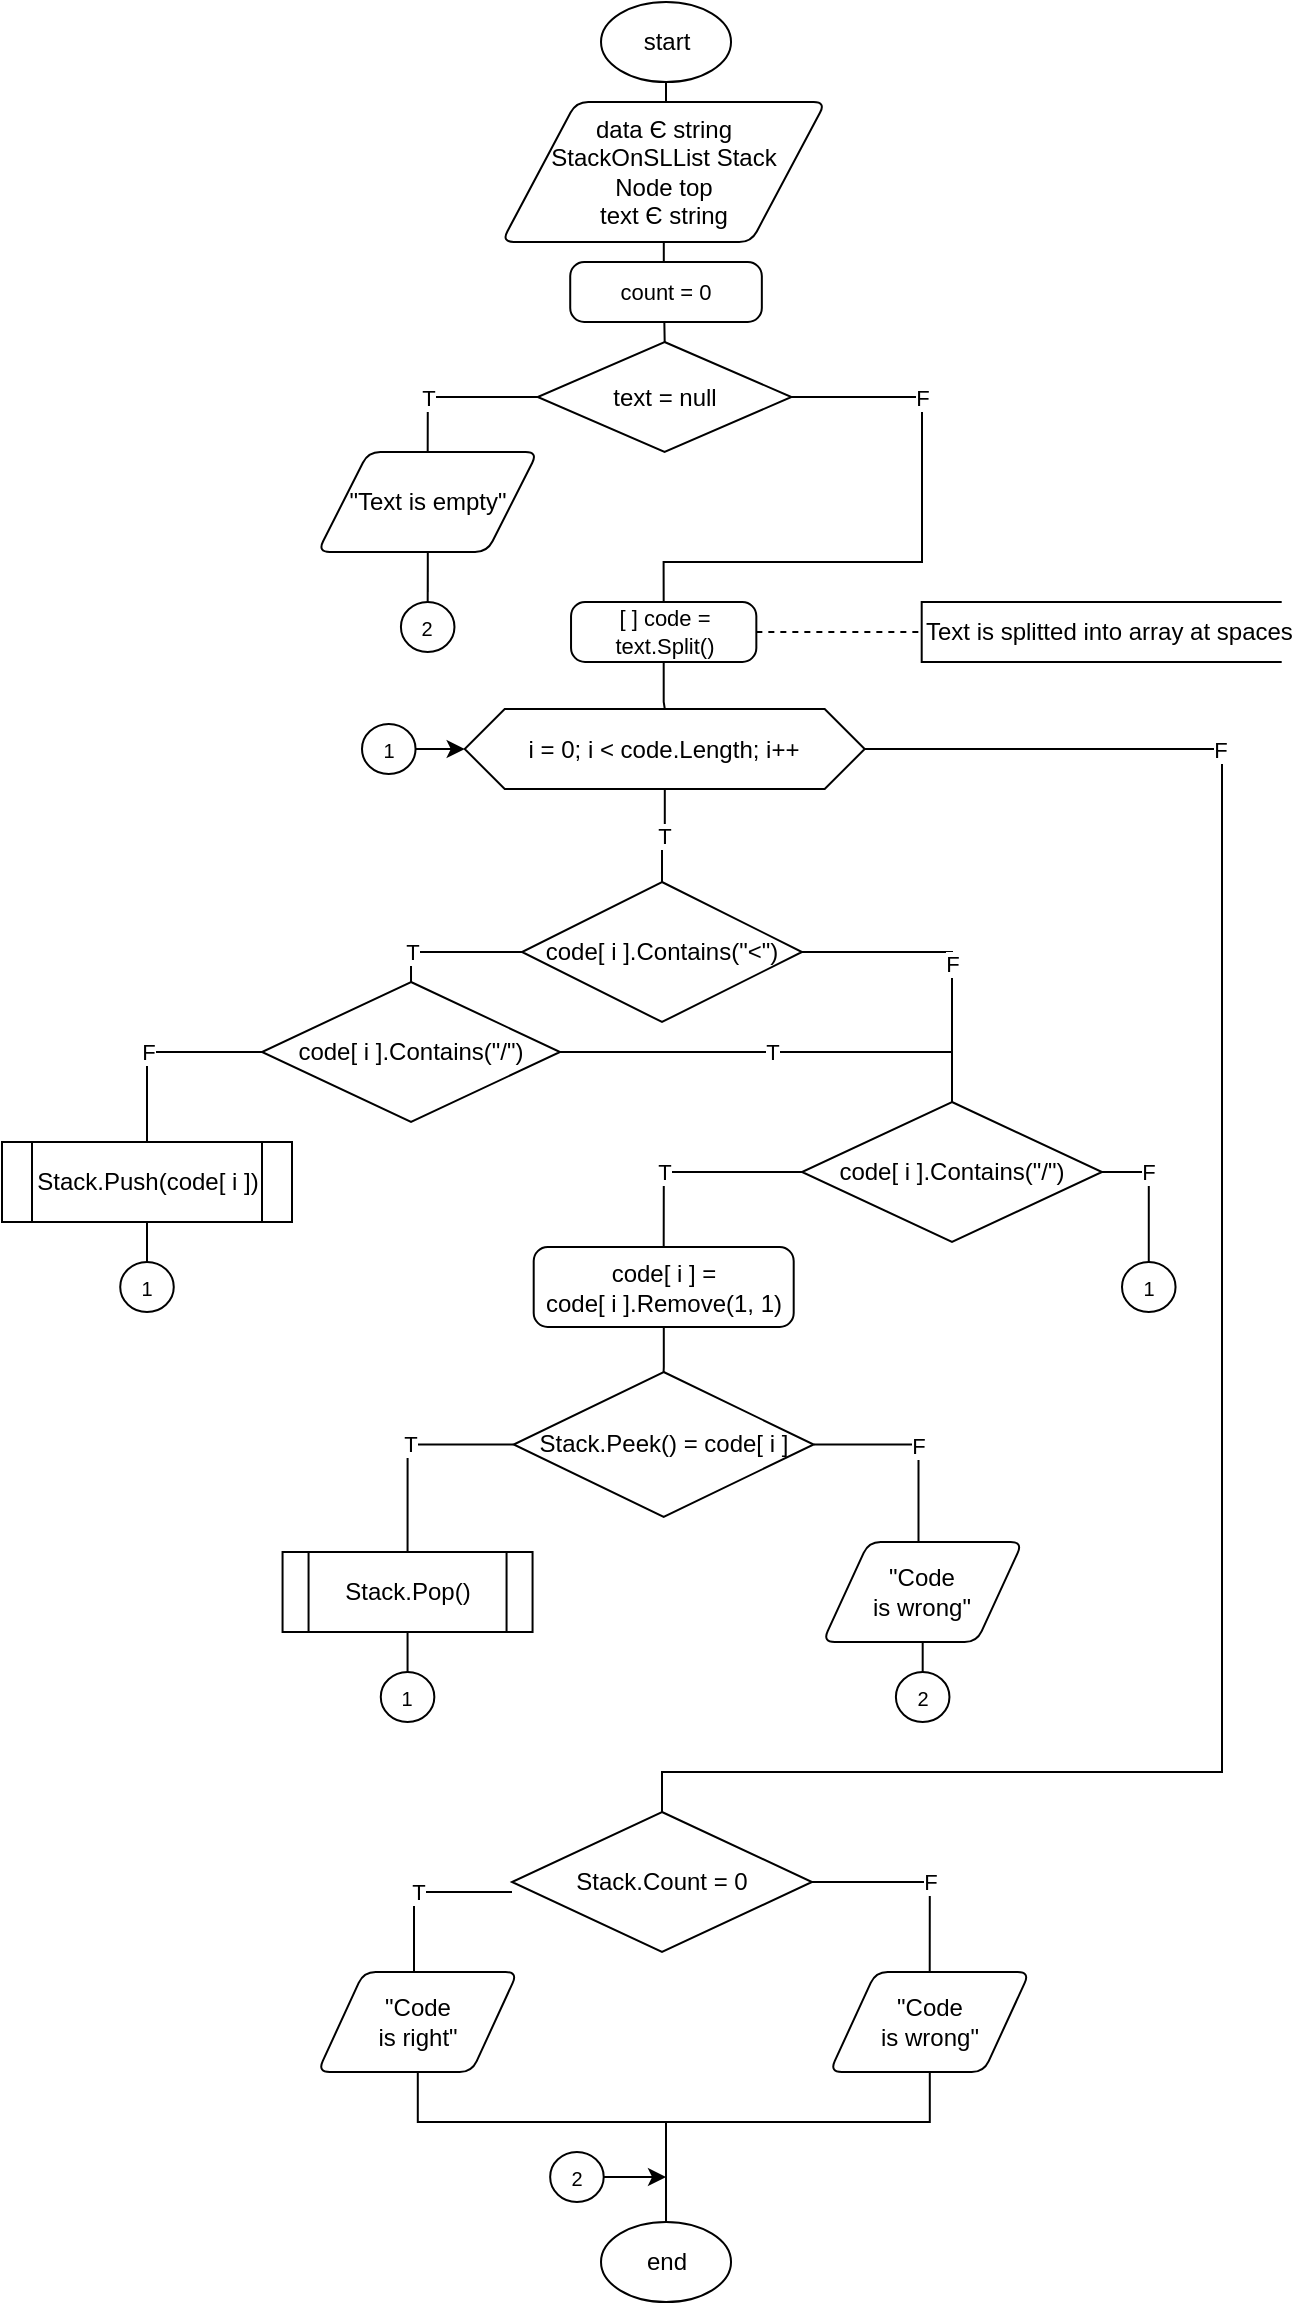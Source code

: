 <mxfile version="16.5.1" type="device" pages="3"><diagram id="N51RXpXxF0BxJJWaQTsv" name="CheckingCode"><mxGraphModel dx="1887" dy="1180" grid="1" gridSize="10" guides="1" tooltips="1" connect="1" arrows="1" fold="1" page="1" pageScale="1" pageWidth="827" pageHeight="1169" math="0" shadow="0"><root><mxCell id="0"/><mxCell id="1" parent="0"/><mxCell id="rFn-fO15wdWKji2XHmuO-3" value="" style="edgeStyle=orthogonalEdgeStyle;rounded=0;orthogonalLoop=1;jettySize=auto;html=1;endArrow=none;endFill=0;" edge="1" parent="1" source="rFn-fO15wdWKji2XHmuO-1"><mxGeometry relative="1" as="geometry"><mxPoint x="401.555" y="60.0" as="targetPoint"/></mxGeometry></mxCell><mxCell id="rFn-fO15wdWKji2XHmuO-1" value="start" style="strokeWidth=1;html=1;shape=mxgraph.flowchart.start_1;whiteSpace=wrap;" vertex="1" parent="1"><mxGeometry x="369.51" y="10" width="65" height="40" as="geometry"/></mxCell><mxCell id="rFn-fO15wdWKji2XHmuO-6" value="" style="edgeStyle=orthogonalEdgeStyle;rounded=0;orthogonalLoop=1;jettySize=auto;html=1;endArrow=none;endFill=0;" edge="1" parent="1" source="rFn-fO15wdWKji2XHmuO-2" target="rFn-fO15wdWKji2XHmuO-5"><mxGeometry relative="1" as="geometry"/></mxCell><mxCell id="rFn-fO15wdWKji2XHmuO-2" value="data Є string&lt;br&gt;StackOnSLList Stack&lt;br&gt;Node top&lt;br&gt;text Є string" style="shape=parallelogram;html=1;strokeWidth=1;perimeter=parallelogramPerimeter;whiteSpace=wrap;rounded=1;arcSize=12;size=0.23;" vertex="1" parent="1"><mxGeometry x="319.85" y="60" width="162" height="70" as="geometry"/></mxCell><mxCell id="rFn-fO15wdWKji2XHmuO-8" value="T" style="edgeStyle=orthogonalEdgeStyle;rounded=0;orthogonalLoop=1;jettySize=auto;html=1;entryX=0.5;entryY=0;entryDx=0;entryDy=0;endArrow=none;endFill=0;" edge="1" parent="1" source="rFn-fO15wdWKji2XHmuO-5" target="rFn-fO15wdWKji2XHmuO-7"><mxGeometry x="0.333" relative="1" as="geometry"><Array as="points"><mxPoint x="282.85" y="208"/></Array><mxPoint as="offset"/></mxGeometry></mxCell><mxCell id="rFn-fO15wdWKji2XHmuO-10" value="F" style="edgeStyle=orthogonalEdgeStyle;rounded=0;orthogonalLoop=1;jettySize=auto;html=1;entryX=0.5;entryY=0;entryDx=0;entryDy=0;endArrow=none;endFill=0;" edge="1" parent="1" source="rFn-fO15wdWKji2XHmuO-5" target="rFn-fO15wdWKji2XHmuO-9"><mxGeometry x="-0.561" relative="1" as="geometry"><Array as="points"><mxPoint x="530" y="207"/><mxPoint x="530" y="290"/><mxPoint x="401" y="290"/></Array><mxPoint as="offset"/></mxGeometry></mxCell><mxCell id="rFn-fO15wdWKji2XHmuO-5" value="text = null" style="strokeWidth=1;html=1;shape=mxgraph.flowchart.decision;whiteSpace=wrap;" vertex="1" parent="1"><mxGeometry x="337.85" y="180" width="126.88" height="55" as="geometry"/></mxCell><mxCell id="rFn-fO15wdWKji2XHmuO-61" value="" style="edgeStyle=orthogonalEdgeStyle;rounded=0;orthogonalLoop=1;jettySize=auto;html=1;endArrow=none;endFill=0;" edge="1" parent="1" source="rFn-fO15wdWKji2XHmuO-7" target="rFn-fO15wdWKji2XHmuO-60"><mxGeometry relative="1" as="geometry"/></mxCell><mxCell id="rFn-fO15wdWKji2XHmuO-7" value="&quot;Text is empty&quot;" style="shape=parallelogram;html=1;strokeWidth=1;perimeter=parallelogramPerimeter;whiteSpace=wrap;rounded=1;arcSize=12;size=0.23;" vertex="1" parent="1"><mxGeometry x="227.85" y="235" width="110" height="50" as="geometry"/></mxCell><mxCell id="rFn-fO15wdWKji2XHmuO-12" style="edgeStyle=orthogonalEdgeStyle;rounded=0;orthogonalLoop=1;jettySize=auto;html=1;entryX=0;entryY=0.5;entryDx=0;entryDy=0;entryPerimeter=0;endArrow=none;endFill=0;dashed=1;" edge="1" parent="1" source="rFn-fO15wdWKji2XHmuO-9" target="rFn-fO15wdWKji2XHmuO-11"><mxGeometry relative="1" as="geometry"/></mxCell><mxCell id="rFn-fO15wdWKji2XHmuO-14" value="" style="edgeStyle=orthogonalEdgeStyle;rounded=0;orthogonalLoop=1;jettySize=auto;html=1;endArrow=none;endFill=0;" edge="1" parent="1" source="rFn-fO15wdWKji2XHmuO-9" target="rFn-fO15wdWKji2XHmuO-13"><mxGeometry relative="1" as="geometry"/></mxCell><mxCell id="rFn-fO15wdWKji2XHmuO-9" value="[ ] code = text.Split()" style="rounded=1;whiteSpace=wrap;html=1;absoluteArcSize=1;arcSize=14;strokeWidth=1;fontSize=11;" vertex="1" parent="1"><mxGeometry x="354.52" y="310" width="92.65" height="30" as="geometry"/></mxCell><mxCell id="rFn-fO15wdWKji2XHmuO-11" value="Text is splitted into array at spaces" style="strokeWidth=1;html=1;shape=mxgraph.flowchart.annotation_1;align=left;pointerEvents=1;" vertex="1" parent="1"><mxGeometry x="529.85" y="310" width="180" height="30" as="geometry"/></mxCell><mxCell id="rFn-fO15wdWKji2XHmuO-20" value="T" style="edgeStyle=orthogonalEdgeStyle;rounded=0;orthogonalLoop=1;jettySize=auto;html=1;endArrow=none;endFill=0;" edge="1" parent="1" source="rFn-fO15wdWKji2XHmuO-13" target="rFn-fO15wdWKji2XHmuO-19"><mxGeometry relative="1" as="geometry"/></mxCell><mxCell id="rFn-fO15wdWKji2XHmuO-63" value="F" style="edgeStyle=orthogonalEdgeStyle;rounded=0;orthogonalLoop=1;jettySize=auto;html=1;entryX=0.5;entryY=0;entryDx=0;entryDy=0;entryPerimeter=0;endArrow=none;endFill=0;" edge="1" parent="1" source="rFn-fO15wdWKji2XHmuO-13" target="rFn-fO15wdWKji2XHmuO-62"><mxGeometry x="-0.641" relative="1" as="geometry"><Array as="points"><mxPoint x="680" y="384"/><mxPoint x="680" y="895"/><mxPoint x="400" y="895"/></Array><mxPoint as="offset"/></mxGeometry></mxCell><mxCell id="rFn-fO15wdWKji2XHmuO-13" value="i = 0; i &amp;lt; code.Length; i++" style="shape=hexagon;perimeter=hexagonPerimeter2;whiteSpace=wrap;html=1;fixedSize=1;strokeWidth=1;" vertex="1" parent="1"><mxGeometry x="301.35" y="363.5" width="200" height="40" as="geometry"/></mxCell><mxCell id="rFn-fO15wdWKji2XHmuO-22" value="T" style="edgeStyle=orthogonalEdgeStyle;rounded=0;orthogonalLoop=1;jettySize=auto;html=1;entryX=0.5;entryY=0;entryDx=0;entryDy=0;entryPerimeter=0;endArrow=none;endFill=0;" edge="1" parent="1" source="rFn-fO15wdWKji2XHmuO-19" target="rFn-fO15wdWKji2XHmuO-21"><mxGeometry x="0.574" relative="1" as="geometry"><Array as="points"><mxPoint x="273.85" y="485"/></Array><mxPoint as="offset"/></mxGeometry></mxCell><mxCell id="rFn-fO15wdWKji2XHmuO-29" value="F" style="edgeStyle=orthogonalEdgeStyle;rounded=0;orthogonalLoop=1;jettySize=auto;html=1;entryX=0.5;entryY=0;entryDx=0;entryDy=0;entryPerimeter=0;endArrow=none;endFill=0;" edge="1" parent="1" source="rFn-fO15wdWKji2XHmuO-19" target="rFn-fO15wdWKji2XHmuO-28"><mxGeometry x="0.071" relative="1" as="geometry"><Array as="points"><mxPoint x="545" y="485"/></Array><mxPoint as="offset"/></mxGeometry></mxCell><mxCell id="rFn-fO15wdWKji2XHmuO-19" value="code[ i ].Contains(&quot;&amp;lt;&quot;)" style="strokeWidth=1;html=1;shape=mxgraph.flowchart.decision;whiteSpace=wrap;" vertex="1" parent="1"><mxGeometry x="330" y="450" width="140" height="70" as="geometry"/></mxCell><mxCell id="rFn-fO15wdWKji2XHmuO-26" value="F" style="edgeStyle=orthogonalEdgeStyle;rounded=0;orthogonalLoop=1;jettySize=auto;html=1;entryX=0.5;entryY=0;entryDx=0;entryDy=0;endArrow=none;endFill=0;" edge="1" parent="1" source="rFn-fO15wdWKji2XHmuO-21" target="rFn-fO15wdWKji2XHmuO-24"><mxGeometry x="0.122" relative="1" as="geometry"><Array as="points"><mxPoint x="142" y="535"/></Array><mxPoint as="offset"/></mxGeometry></mxCell><mxCell id="rFn-fO15wdWKji2XHmuO-30" value="T" style="edgeStyle=orthogonalEdgeStyle;rounded=0;orthogonalLoop=1;jettySize=auto;html=1;entryX=0.5;entryY=0;entryDx=0;entryDy=0;entryPerimeter=0;endArrow=none;endFill=0;" edge="1" parent="1" source="rFn-fO15wdWKji2XHmuO-21" target="rFn-fO15wdWKji2XHmuO-28"><mxGeometry x="-0.043" relative="1" as="geometry"><Array as="points"><mxPoint x="545" y="535"/></Array><mxPoint as="offset"/></mxGeometry></mxCell><mxCell id="rFn-fO15wdWKji2XHmuO-21" value="code[ i ].Contains(&quot;/&quot;)" style="strokeWidth=1;html=1;shape=mxgraph.flowchart.decision;whiteSpace=wrap;" vertex="1" parent="1"><mxGeometry x="200" y="500" width="149.03" height="70" as="geometry"/></mxCell><mxCell id="rFn-fO15wdWKji2XHmuO-34" value="" style="edgeStyle=orthogonalEdgeStyle;rounded=0;orthogonalLoop=1;jettySize=auto;html=1;endArrow=none;endFill=0;" edge="1" parent="1" source="rFn-fO15wdWKji2XHmuO-24" target="rFn-fO15wdWKji2XHmuO-33"><mxGeometry relative="1" as="geometry"/></mxCell><mxCell id="rFn-fO15wdWKji2XHmuO-24" value="Stack.Push(code[ i ])" style="shape=process;whiteSpace=wrap;html=1;backgroundOutline=1;strokeWidth=1;" vertex="1" parent="1"><mxGeometry x="70" y="580" width="145" height="40" as="geometry"/></mxCell><mxCell id="rFn-fO15wdWKji2XHmuO-32" value="T" style="edgeStyle=orthogonalEdgeStyle;rounded=0;orthogonalLoop=1;jettySize=auto;html=1;entryX=0.5;entryY=0;entryDx=0;entryDy=0;endArrow=none;endFill=0;" edge="1" parent="1" source="rFn-fO15wdWKji2XHmuO-28" target="rFn-fO15wdWKji2XHmuO-31"><mxGeometry x="0.297" relative="1" as="geometry"><mxPoint as="offset"/></mxGeometry></mxCell><mxCell id="rFn-fO15wdWKji2XHmuO-45" value="F" style="edgeStyle=orthogonalEdgeStyle;rounded=0;orthogonalLoop=1;jettySize=auto;html=1;entryX=0.5;entryY=0;entryDx=0;entryDy=0;endArrow=none;endFill=0;" edge="1" parent="1" source="rFn-fO15wdWKji2XHmuO-28" target="rFn-fO15wdWKji2XHmuO-44"><mxGeometry x="-0.317" relative="1" as="geometry"><Array as="points"><mxPoint x="643" y="595"/></Array><mxPoint as="offset"/></mxGeometry></mxCell><mxCell id="rFn-fO15wdWKji2XHmuO-28" value="code[ i ].Contains(&quot;/&quot;)" style="strokeWidth=1;html=1;shape=mxgraph.flowchart.decision;whiteSpace=wrap;" vertex="1" parent="1"><mxGeometry x="470" y="560" width="150" height="70" as="geometry"/></mxCell><mxCell id="FHD4E-igPQViKFIWn3vI-1" value="" style="edgeStyle=orthogonalEdgeStyle;rounded=0;orthogonalLoop=1;jettySize=auto;html=1;endArrow=none;endFill=0;strokeWidth=1;" edge="1" parent="1" source="rFn-fO15wdWKji2XHmuO-31" target="rFn-fO15wdWKji2XHmuO-47"><mxGeometry relative="1" as="geometry"/></mxCell><mxCell id="rFn-fO15wdWKji2XHmuO-31" value="code[ i ] = &lt;br&gt;code[ i ].Remove(1, 1)" style="rounded=1;whiteSpace=wrap;html=1;absoluteArcSize=1;arcSize=14;strokeWidth=1;" vertex="1" parent="1"><mxGeometry x="335.85" y="632.5" width="130" height="40" as="geometry"/></mxCell><mxCell id="rFn-fO15wdWKji2XHmuO-33" value="1" style="ellipse;whiteSpace=wrap;html=1;strokeWidth=1;fontSize=10;" vertex="1" parent="1"><mxGeometry x="129.11" y="640" width="26.78" height="25" as="geometry"/></mxCell><mxCell id="rFn-fO15wdWKji2XHmuO-36" style="edgeStyle=orthogonalEdgeStyle;rounded=0;orthogonalLoop=1;jettySize=auto;html=1;entryX=0;entryY=0.5;entryDx=0;entryDy=0;endArrow=classic;endFill=1;" edge="1" parent="1" source="rFn-fO15wdWKji2XHmuO-35" target="rFn-fO15wdWKji2XHmuO-13"><mxGeometry relative="1" as="geometry"/></mxCell><mxCell id="rFn-fO15wdWKji2XHmuO-35" value="1" style="ellipse;whiteSpace=wrap;html=1;strokeWidth=1;fontSize=10;" vertex="1" parent="1"><mxGeometry x="250.0" y="371" width="26.78" height="25" as="geometry"/></mxCell><mxCell id="rFn-fO15wdWKji2XHmuO-44" value="1" style="ellipse;whiteSpace=wrap;html=1;strokeWidth=1;fontSize=10;" vertex="1" parent="1"><mxGeometry x="630.0" y="640" width="26.78" height="25" as="geometry"/></mxCell><mxCell id="rFn-fO15wdWKji2XHmuO-50" value="T" style="edgeStyle=orthogonalEdgeStyle;rounded=0;orthogonalLoop=1;jettySize=auto;html=1;entryX=0.5;entryY=0;entryDx=0;entryDy=0;endArrow=none;endFill=0;" edge="1" parent="1" source="rFn-fO15wdWKji2XHmuO-47" target="rFn-fO15wdWKji2XHmuO-49"><mxGeometry x="-0.023" relative="1" as="geometry"><Array as="points"><mxPoint x="272.27" y="731"/></Array><mxPoint as="offset"/></mxGeometry></mxCell><mxCell id="rFn-fO15wdWKji2XHmuO-53" value="F" style="edgeStyle=orthogonalEdgeStyle;rounded=0;orthogonalLoop=1;jettySize=auto;html=1;entryX=0.598;entryY=0.018;entryDx=0;entryDy=0;entryPerimeter=0;endArrow=none;endFill=0;" edge="1" parent="1" source="rFn-fO15wdWKji2XHmuO-47"><mxGeometry x="-0.082" relative="1" as="geometry"><mxPoint x="542.512" y="780.9" as="targetPoint"/><Array as="points"><mxPoint x="528.27" y="731"/></Array><mxPoint as="offset"/></mxGeometry></mxCell><mxCell id="rFn-fO15wdWKji2XHmuO-47" value="Stack.Peek() = code[ i ]" style="strokeWidth=1;html=1;shape=mxgraph.flowchart.decision;whiteSpace=wrap;" vertex="1" parent="1"><mxGeometry x="325.84" y="695" width="150" height="72.5" as="geometry"/></mxCell><mxCell id="rFn-fO15wdWKji2XHmuO-55" style="edgeStyle=orthogonalEdgeStyle;rounded=0;orthogonalLoop=1;jettySize=auto;html=1;exitX=0.5;exitY=1;exitDx=0;exitDy=0;entryX=0.5;entryY=0;entryDx=0;entryDy=0;endArrow=none;endFill=0;" edge="1" parent="1" source="rFn-fO15wdWKji2XHmuO-49" target="rFn-fO15wdWKji2XHmuO-54"><mxGeometry relative="1" as="geometry"/></mxCell><mxCell id="rFn-fO15wdWKji2XHmuO-49" value="Stack.Pop()" style="shape=process;whiteSpace=wrap;html=1;backgroundOutline=1;strokeWidth=1;" vertex="1" parent="1"><mxGeometry x="210.28" y="785" width="125" height="40" as="geometry"/></mxCell><mxCell id="rFn-fO15wdWKji2XHmuO-59" style="edgeStyle=orthogonalEdgeStyle;rounded=0;orthogonalLoop=1;jettySize=auto;html=1;exitX=0.5;exitY=1;exitDx=0;exitDy=0;entryX=0.5;entryY=0;entryDx=0;entryDy=0;endArrow=none;endFill=0;" edge="1" parent="1" target="rFn-fO15wdWKji2XHmuO-56"><mxGeometry relative="1" as="geometry"><mxPoint x="530.345" y="830" as="sourcePoint"/></mxGeometry></mxCell><mxCell id="rFn-fO15wdWKji2XHmuO-54" value="1" style="ellipse;whiteSpace=wrap;html=1;strokeWidth=1;fontSize=10;" vertex="1" parent="1"><mxGeometry x="259.39" y="845" width="26.78" height="25" as="geometry"/></mxCell><mxCell id="rFn-fO15wdWKji2XHmuO-56" value="2" style="ellipse;whiteSpace=wrap;html=1;strokeWidth=1;fontSize=10;" vertex="1" parent="1"><mxGeometry x="516.95" y="845" width="26.78" height="25" as="geometry"/></mxCell><mxCell id="rFn-fO15wdWKji2XHmuO-60" value="2" style="ellipse;whiteSpace=wrap;html=1;strokeWidth=1;fontSize=10;" vertex="1" parent="1"><mxGeometry x="269.46" y="310" width="26.78" height="25" as="geometry"/></mxCell><mxCell id="rFn-fO15wdWKji2XHmuO-65" value="T" style="edgeStyle=orthogonalEdgeStyle;rounded=0;orthogonalLoop=1;jettySize=auto;html=1;entryX=0.5;entryY=0;entryDx=0;entryDy=0;endArrow=none;endFill=0;" edge="1" parent="1" source="rFn-fO15wdWKji2XHmuO-62" target="rFn-fO15wdWKji2XHmuO-64"><mxGeometry x="0.038" relative="1" as="geometry"><Array as="points"><mxPoint x="276" y="955"/></Array><mxPoint as="offset"/></mxGeometry></mxCell><mxCell id="rFn-fO15wdWKji2XHmuO-67" value="F" style="edgeStyle=orthogonalEdgeStyle;rounded=0;orthogonalLoop=1;jettySize=auto;html=1;entryX=0.5;entryY=0;entryDx=0;entryDy=0;endArrow=none;endFill=0;" edge="1" parent="1" source="rFn-fO15wdWKji2XHmuO-62" target="rFn-fO15wdWKji2XHmuO-66"><mxGeometry x="0.133" relative="1" as="geometry"><mxPoint as="offset"/></mxGeometry></mxCell><mxCell id="rFn-fO15wdWKji2XHmuO-62" value="Stack.Count = 0" style="strokeWidth=1;html=1;shape=mxgraph.flowchart.decision;whiteSpace=wrap;" vertex="1" parent="1"><mxGeometry x="325" y="915" width="150" height="70" as="geometry"/></mxCell><mxCell id="rFn-fO15wdWKji2XHmuO-69" style="edgeStyle=orthogonalEdgeStyle;rounded=0;orthogonalLoop=1;jettySize=auto;html=1;entryX=0.5;entryY=0;entryDx=0;entryDy=0;entryPerimeter=0;endArrow=none;endFill=0;" edge="1" parent="1" source="rFn-fO15wdWKji2XHmuO-64" target="rFn-fO15wdWKji2XHmuO-68"><mxGeometry relative="1" as="geometry"><Array as="points"><mxPoint x="278.01" y="1070"/><mxPoint x="402.01" y="1070"/></Array></mxGeometry></mxCell><mxCell id="rFn-fO15wdWKji2XHmuO-64" value="&quot;Code &lt;br&gt;is right&quot;" style="shape=parallelogram;html=1;strokeWidth=1;perimeter=parallelogramPerimeter;whiteSpace=wrap;rounded=1;arcSize=12;size=0.23;" vertex="1" parent="1"><mxGeometry x="227.85" y="995" width="100" height="50" as="geometry"/></mxCell><mxCell id="rFn-fO15wdWKji2XHmuO-70" style="edgeStyle=orthogonalEdgeStyle;rounded=0;orthogonalLoop=1;jettySize=auto;html=1;entryX=0.5;entryY=0;entryDx=0;entryDy=0;entryPerimeter=0;endArrow=none;endFill=0;" edge="1" parent="1" source="rFn-fO15wdWKji2XHmuO-66" target="rFn-fO15wdWKji2XHmuO-68"><mxGeometry relative="1" as="geometry"><Array as="points"><mxPoint x="534.01" y="1070"/><mxPoint x="402.01" y="1070"/></Array></mxGeometry></mxCell><mxCell id="rFn-fO15wdWKji2XHmuO-66" value="&quot;Code &lt;br&gt;is wrong&quot;" style="shape=parallelogram;html=1;strokeWidth=1;perimeter=parallelogramPerimeter;whiteSpace=wrap;rounded=1;arcSize=12;size=0.23;" vertex="1" parent="1"><mxGeometry x="483.86" y="995" width="100" height="50" as="geometry"/></mxCell><mxCell id="rFn-fO15wdWKji2XHmuO-68" value="end" style="strokeWidth=1;html=1;shape=mxgraph.flowchart.start_1;whiteSpace=wrap;" vertex="1" parent="1"><mxGeometry x="369.51" y="1120" width="65" height="40" as="geometry"/></mxCell><mxCell id="rFn-fO15wdWKji2XHmuO-72" style="edgeStyle=orthogonalEdgeStyle;rounded=0;orthogonalLoop=1;jettySize=auto;html=1;endArrow=classic;endFill=1;" edge="1" parent="1" source="rFn-fO15wdWKji2XHmuO-71"><mxGeometry relative="1" as="geometry"><mxPoint x="402.01" y="1097.5" as="targetPoint"/></mxGeometry></mxCell><mxCell id="rFn-fO15wdWKji2XHmuO-71" value="2" style="ellipse;whiteSpace=wrap;html=1;strokeWidth=1;fontSize=10;" vertex="1" parent="1"><mxGeometry x="344.08" y="1085" width="26.78" height="25" as="geometry"/></mxCell><mxCell id="FHD4E-igPQViKFIWn3vI-2" value="count = 0" style="rounded=1;whiteSpace=wrap;html=1;absoluteArcSize=1;arcSize=14;strokeWidth=1;fontSize=11;" vertex="1" parent="1"><mxGeometry x="354.11" y="140" width="95.81" height="30" as="geometry"/></mxCell><mxCell id="FHD4E-igPQViKFIWn3vI-5" value="&quot;Code &lt;br&gt;is wrong&quot;" style="shape=parallelogram;html=1;strokeWidth=1;perimeter=parallelogramPerimeter;whiteSpace=wrap;rounded=1;arcSize=12;size=0.23;" vertex="1" parent="1"><mxGeometry x="480.34" y="780" width="100" height="50" as="geometry"/></mxCell></root></mxGraphModel></diagram><diagram id="ez2q6dI_saqDbBUZGmvZ" name="StackFunctions"><mxGraphModel dx="1597" dy="998" grid="1" gridSize="10" guides="1" tooltips="1" connect="1" arrows="1" fold="1" page="1" pageScale="1" pageWidth="1169" pageHeight="827" math="0" shadow="0"><root><mxCell id="knNfV6mr6xvIn2Fl5RoJ-0"/><mxCell id="knNfV6mr6xvIn2Fl5RoJ-1" parent="knNfV6mr6xvIn2Fl5RoJ-0"/><mxCell id="knNfV6mr6xvIn2Fl5RoJ-6" value="" style="edgeStyle=orthogonalEdgeStyle;rounded=0;orthogonalLoop=1;jettySize=auto;html=1;endArrow=none;endFill=0;strokeWidth=1;" edge="1" parent="knNfV6mr6xvIn2Fl5RoJ-1" source="knNfV6mr6xvIn2Fl5RoJ-2" target="knNfV6mr6xvIn2Fl5RoJ-5"><mxGeometry relative="1" as="geometry"/></mxCell><mxCell id="knNfV6mr6xvIn2Fl5RoJ-2" value="start" style="strokeWidth=1;html=1;shape=mxgraph.flowchart.start_1;whiteSpace=wrap;" vertex="1" parent="knNfV6mr6xvIn2Fl5RoJ-1"><mxGeometry x="107.42" y="214" width="65" height="40" as="geometry"/></mxCell><mxCell id="knNfV6mr6xvIn2Fl5RoJ-4" value="" style="edgeStyle=orthogonalEdgeStyle;rounded=0;orthogonalLoop=1;jettySize=auto;html=1;endArrow=none;endFill=0;dashed=1;strokeWidth=2;" edge="1" parent="knNfV6mr6xvIn2Fl5RoJ-1" source="knNfV6mr6xvIn2Fl5RoJ-3" target="knNfV6mr6xvIn2Fl5RoJ-2"><mxGeometry relative="1" as="geometry"/></mxCell><mxCell id="knNfV6mr6xvIn2Fl5RoJ-3" value="Push( data )" style="strokeWidth=1;html=1;shape=mxgraph.flowchart.annotation_1;align=left;pointerEvents=1;" vertex="1" parent="knNfV6mr6xvIn2Fl5RoJ-1"><mxGeometry x="207.42" y="214" width="70.58" height="40" as="geometry"/></mxCell><mxCell id="knNfV6mr6xvIn2Fl5RoJ-8" value="" style="edgeStyle=orthogonalEdgeStyle;rounded=0;orthogonalLoop=1;jettySize=auto;html=1;endArrow=none;endFill=0;strokeWidth=1;" edge="1" parent="knNfV6mr6xvIn2Fl5RoJ-1" source="knNfV6mr6xvIn2Fl5RoJ-5" target="knNfV6mr6xvIn2Fl5RoJ-7"><mxGeometry relative="1" as="geometry"/></mxCell><mxCell id="knNfV6mr6xvIn2Fl5RoJ-5" value="Node current = new Node(data)" style="rounded=1;whiteSpace=wrap;html=1;absoluteArcSize=1;arcSize=14;strokeWidth=1;fontSize=11;" vertex="1" parent="knNfV6mr6xvIn2Fl5RoJ-1"><mxGeometry x="58.0" y="274" width="163.83" height="30" as="geometry"/></mxCell><mxCell id="knNfV6mr6xvIn2Fl5RoJ-10" value="" style="edgeStyle=orthogonalEdgeStyle;rounded=0;orthogonalLoop=1;jettySize=auto;html=1;endArrow=none;endFill=0;strokeWidth=1;" edge="1" parent="knNfV6mr6xvIn2Fl5RoJ-1" source="knNfV6mr6xvIn2Fl5RoJ-7" target="knNfV6mr6xvIn2Fl5RoJ-9"><mxGeometry relative="1" as="geometry"/></mxCell><mxCell id="knNfV6mr6xvIn2Fl5RoJ-7" value="count = count + 1" style="rounded=1;whiteSpace=wrap;html=1;absoluteArcSize=1;arcSize=14;strokeWidth=1;fontSize=11;" vertex="1" parent="knNfV6mr6xvIn2Fl5RoJ-1"><mxGeometry x="93.59" y="324" width="92.65" height="30" as="geometry"/></mxCell><mxCell id="knNfV6mr6xvIn2Fl5RoJ-12" value="" style="edgeStyle=orthogonalEdgeStyle;rounded=0;orthogonalLoop=1;jettySize=auto;html=1;endArrow=none;endFill=0;strokeWidth=1;" edge="1" parent="knNfV6mr6xvIn2Fl5RoJ-1" source="knNfV6mr6xvIn2Fl5RoJ-9" target="knNfV6mr6xvIn2Fl5RoJ-11"><mxGeometry relative="1" as="geometry"/></mxCell><mxCell id="knNfV6mr6xvIn2Fl5RoJ-9" value="current.link = top" style="rounded=1;whiteSpace=wrap;html=1;absoluteArcSize=1;arcSize=14;strokeWidth=1;fontSize=11;" vertex="1" parent="knNfV6mr6xvIn2Fl5RoJ-1"><mxGeometry x="93.59" y="374" width="92.65" height="30" as="geometry"/></mxCell><mxCell id="knNfV6mr6xvIn2Fl5RoJ-14" value="" style="edgeStyle=orthogonalEdgeStyle;rounded=0;orthogonalLoop=1;jettySize=auto;html=1;endArrow=none;endFill=0;strokeWidth=1;" edge="1" parent="knNfV6mr6xvIn2Fl5RoJ-1" source="knNfV6mr6xvIn2Fl5RoJ-11" target="knNfV6mr6xvIn2Fl5RoJ-13"><mxGeometry relative="1" as="geometry"/></mxCell><mxCell id="knNfV6mr6xvIn2Fl5RoJ-11" value="top = current" style="rounded=1;whiteSpace=wrap;html=1;absoluteArcSize=1;arcSize=14;strokeWidth=1;fontSize=11;" vertex="1" parent="knNfV6mr6xvIn2Fl5RoJ-1"><mxGeometry x="93.59" y="424" width="92.65" height="30" as="geometry"/></mxCell><mxCell id="knNfV6mr6xvIn2Fl5RoJ-13" value="end" style="strokeWidth=1;html=1;shape=mxgraph.flowchart.start_1;whiteSpace=wrap;" vertex="1" parent="knNfV6mr6xvIn2Fl5RoJ-1"><mxGeometry x="107.41" y="474" width="65" height="40" as="geometry"/></mxCell><mxCell id="knNfV6mr6xvIn2Fl5RoJ-19" value="" style="edgeStyle=orthogonalEdgeStyle;rounded=0;orthogonalLoop=1;jettySize=auto;html=1;endArrow=none;endFill=0;strokeWidth=1;" edge="1" parent="knNfV6mr6xvIn2Fl5RoJ-1" source="knNfV6mr6xvIn2Fl5RoJ-15" target="knNfV6mr6xvIn2Fl5RoJ-18"><mxGeometry relative="1" as="geometry"/></mxCell><mxCell id="knNfV6mr6xvIn2Fl5RoJ-15" value="start" style="strokeWidth=1;html=1;shape=mxgraph.flowchart.start_1;whiteSpace=wrap;" vertex="1" parent="knNfV6mr6xvIn2Fl5RoJ-1"><mxGeometry x="491" y="214" width="65" height="40" as="geometry"/></mxCell><mxCell id="knNfV6mr6xvIn2Fl5RoJ-16" value="Pop( )" style="strokeWidth=1;html=1;shape=mxgraph.flowchart.annotation_1;align=left;pointerEvents=1;" vertex="1" parent="knNfV6mr6xvIn2Fl5RoJ-1"><mxGeometry x="591" y="214" width="70.58" height="40" as="geometry"/></mxCell><mxCell id="knNfV6mr6xvIn2Fl5RoJ-17" value="" style="edgeStyle=orthogonalEdgeStyle;rounded=0;orthogonalLoop=1;jettySize=auto;html=1;endArrow=none;endFill=0;dashed=1;strokeWidth=2;" edge="1" parent="knNfV6mr6xvIn2Fl5RoJ-1"><mxGeometry relative="1" as="geometry"><mxPoint x="591" y="234" as="sourcePoint"/><mxPoint x="556.0" y="234" as="targetPoint"/></mxGeometry></mxCell><mxCell id="knNfV6mr6xvIn2Fl5RoJ-24" value="F" style="edgeStyle=orthogonalEdgeStyle;rounded=0;orthogonalLoop=1;jettySize=auto;html=1;entryX=0.5;entryY=0;entryDx=0;entryDy=0;endArrow=none;endFill=0;strokeWidth=1;" edge="1" parent="knNfV6mr6xvIn2Fl5RoJ-1" source="knNfV6mr6xvIn2Fl5RoJ-18" target="knNfV6mr6xvIn2Fl5RoJ-23"><mxGeometry x="-0.076" relative="1" as="geometry"><Array as="points"><mxPoint x="632" y="302"/></Array><mxPoint as="offset"/></mxGeometry></mxCell><mxCell id="wbPQnf1Ucas0EsmU3UhY-6" value="T" style="edgeStyle=orthogonalEdgeStyle;rounded=0;orthogonalLoop=1;jettySize=auto;html=1;entryX=0.5;entryY=0;entryDx=0;entryDy=0;endArrow=none;endFill=0;strokeWidth=1;" edge="1" parent="knNfV6mr6xvIn2Fl5RoJ-1" source="knNfV6mr6xvIn2Fl5RoJ-18" target="knNfV6mr6xvIn2Fl5RoJ-20"><mxGeometry x="-0.428" relative="1" as="geometry"><Array as="points"><mxPoint x="423" y="302"/></Array><mxPoint as="offset"/></mxGeometry></mxCell><mxCell id="knNfV6mr6xvIn2Fl5RoJ-18" value="top = null" style="strokeWidth=1;html=1;shape=mxgraph.flowchart.decision;whiteSpace=wrap;" vertex="1" parent="knNfV6mr6xvIn2Fl5RoJ-1"><mxGeometry x="460.06" y="274" width="126.88" height="55" as="geometry"/></mxCell><mxCell id="wbPQnf1Ucas0EsmU3UhY-5" style="edgeStyle=orthogonalEdgeStyle;rounded=0;orthogonalLoop=1;jettySize=auto;html=1;entryX=0.5;entryY=0;entryDx=0;entryDy=0;entryPerimeter=0;endArrow=none;endFill=0;strokeWidth=1;" edge="1" parent="knNfV6mr6xvIn2Fl5RoJ-1" source="knNfV6mr6xvIn2Fl5RoJ-20" target="knNfV6mr6xvIn2Fl5RoJ-31"><mxGeometry relative="1" as="geometry"><Array as="points"><mxPoint x="423" y="554"/><mxPoint x="524" y="554"/></Array></mxGeometry></mxCell><mxCell id="knNfV6mr6xvIn2Fl5RoJ-20" value="&quot;Stack іs empty&quot;" style="shape=parallelogram;html=1;strokeWidth=1;perimeter=parallelogramPerimeter;whiteSpace=wrap;rounded=1;arcSize=12;size=0.23;" vertex="1" parent="knNfV6mr6xvIn2Fl5RoJ-1"><mxGeometry x="368" y="394" width="110" height="50" as="geometry"/></mxCell><mxCell id="knNfV6mr6xvIn2Fl5RoJ-26" value="" style="edgeStyle=orthogonalEdgeStyle;rounded=0;orthogonalLoop=1;jettySize=auto;html=1;endArrow=none;endFill=0;strokeWidth=1;" edge="1" parent="knNfV6mr6xvIn2Fl5RoJ-1" source="knNfV6mr6xvIn2Fl5RoJ-23" target="knNfV6mr6xvIn2Fl5RoJ-25"><mxGeometry relative="1" as="geometry"/></mxCell><mxCell id="knNfV6mr6xvIn2Fl5RoJ-23" value="Node deletedNode = top" style="rounded=1;whiteSpace=wrap;html=1;absoluteArcSize=1;arcSize=14;strokeWidth=1;fontSize=11;" vertex="1" parent="knNfV6mr6xvIn2Fl5RoJ-1"><mxGeometry x="568" y="354" width="128.04" height="30" as="geometry"/></mxCell><mxCell id="knNfV6mr6xvIn2Fl5RoJ-28" value="" style="edgeStyle=orthogonalEdgeStyle;rounded=0;orthogonalLoop=1;jettySize=auto;html=1;endArrow=none;endFill=0;strokeWidth=1;" edge="1" parent="knNfV6mr6xvIn2Fl5RoJ-1" source="knNfV6mr6xvIn2Fl5RoJ-25" target="knNfV6mr6xvIn2Fl5RoJ-27"><mxGeometry relative="1" as="geometry"/></mxCell><mxCell id="knNfV6mr6xvIn2Fl5RoJ-25" value="count = count - 1" style="rounded=1;whiteSpace=wrap;html=1;absoluteArcSize=1;arcSize=14;strokeWidth=1;fontSize=11;" vertex="1" parent="knNfV6mr6xvIn2Fl5RoJ-1"><mxGeometry x="586.94" y="404" width="92.65" height="30" as="geometry"/></mxCell><mxCell id="knNfV6mr6xvIn2Fl5RoJ-30" value="" style="edgeStyle=orthogonalEdgeStyle;rounded=0;orthogonalLoop=1;jettySize=auto;html=1;endArrow=none;endFill=0;strokeWidth=1;" edge="1" parent="knNfV6mr6xvIn2Fl5RoJ-1" source="knNfV6mr6xvIn2Fl5RoJ-27" target="knNfV6mr6xvIn2Fl5RoJ-29"><mxGeometry relative="1" as="geometry"/></mxCell><mxCell id="knNfV6mr6xvIn2Fl5RoJ-27" value="top = deletedNode.link" style="rounded=1;whiteSpace=wrap;html=1;absoluteArcSize=1;arcSize=14;strokeWidth=1;fontSize=11;" vertex="1" parent="knNfV6mr6xvIn2Fl5RoJ-1"><mxGeometry x="586.94" y="454" width="92.65" height="30" as="geometry"/></mxCell><mxCell id="knNfV6mr6xvIn2Fl5RoJ-33" style="edgeStyle=orthogonalEdgeStyle;rounded=0;orthogonalLoop=1;jettySize=auto;html=1;entryX=0.5;entryY=0;entryDx=0;entryDy=0;entryPerimeter=0;endArrow=none;endFill=0;strokeWidth=1;" edge="1" parent="knNfV6mr6xvIn2Fl5RoJ-1" source="knNfV6mr6xvIn2Fl5RoJ-29" target="knNfV6mr6xvIn2Fl5RoJ-31"><mxGeometry relative="1" as="geometry"><Array as="points"><mxPoint x="632" y="554"/><mxPoint x="524" y="554"/></Array></mxGeometry></mxCell><mxCell id="knNfV6mr6xvIn2Fl5RoJ-29" value="deletedNode = null" style="rounded=1;whiteSpace=wrap;html=1;absoluteArcSize=1;arcSize=14;strokeWidth=1;fontSize=11;" vertex="1" parent="knNfV6mr6xvIn2Fl5RoJ-1"><mxGeometry x="585.7" y="504" width="92.65" height="30" as="geometry"/></mxCell><mxCell id="knNfV6mr6xvIn2Fl5RoJ-31" value="end" style="strokeWidth=1;html=1;shape=mxgraph.flowchart.start_1;whiteSpace=wrap;" vertex="1" parent="knNfV6mr6xvIn2Fl5RoJ-1"><mxGeometry x="491" y="574" width="65" height="40" as="geometry"/></mxCell><mxCell id="wbPQnf1Ucas0EsmU3UhY-4" style="edgeStyle=orthogonalEdgeStyle;rounded=0;orthogonalLoop=1;jettySize=auto;html=1;exitX=0.5;exitY=1;exitDx=0;exitDy=0;exitPerimeter=0;entryX=0.5;entryY=0;entryDx=0;entryDy=0;entryPerimeter=0;endArrow=none;endFill=0;strokeWidth=1;" edge="1" parent="knNfV6mr6xvIn2Fl5RoJ-1" source="wbPQnf1Ucas0EsmU3UhY-0" target="wbPQnf1Ucas0EsmU3UhY-3"><mxGeometry relative="1" as="geometry"/></mxCell><mxCell id="wbPQnf1Ucas0EsmU3UhY-0" value="start" style="strokeWidth=1;html=1;shape=mxgraph.flowchart.start_1;whiteSpace=wrap;" vertex="1" parent="knNfV6mr6xvIn2Fl5RoJ-1"><mxGeometry x="891" y="214" width="65" height="40" as="geometry"/></mxCell><mxCell id="wbPQnf1Ucas0EsmU3UhY-1" value="Peek( )" style="strokeWidth=1;html=1;shape=mxgraph.flowchart.annotation_1;align=left;pointerEvents=1;" vertex="1" parent="knNfV6mr6xvIn2Fl5RoJ-1"><mxGeometry x="991.01" y="214" width="120" height="40" as="geometry"/></mxCell><mxCell id="wbPQnf1Ucas0EsmU3UhY-2" value="" style="edgeStyle=orthogonalEdgeStyle;rounded=0;orthogonalLoop=1;jettySize=auto;html=1;dashed=1;endArrow=none;endFill=0;strokeWidth=2;entryX=1;entryY=0.5;entryDx=0;entryDy=0;entryPerimeter=0;" edge="1" parent="knNfV6mr6xvIn2Fl5RoJ-1"><mxGeometry relative="1" as="geometry"><mxPoint x="991" y="233.469" as="sourcePoint"/><mxPoint x="956" y="233.469" as="targetPoint"/><Array as="points"><mxPoint x="981.0" y="233.469"/><mxPoint x="981.0" y="233.469"/></Array></mxGeometry></mxCell><mxCell id="wbPQnf1Ucas0EsmU3UhY-8" value="T" style="edgeStyle=orthogonalEdgeStyle;rounded=0;orthogonalLoop=1;jettySize=auto;html=1;entryX=0.5;entryY=0;entryDx=0;entryDy=0;endArrow=none;endFill=0;strokeWidth=1;" edge="1" parent="knNfV6mr6xvIn2Fl5RoJ-1" source="wbPQnf1Ucas0EsmU3UhY-3"><mxGeometry x="0.101" relative="1" as="geometry"><mxPoint x="808" y="344" as="targetPoint"/><mxPoint as="offset"/></mxGeometry></mxCell><mxCell id="wbPQnf1Ucas0EsmU3UhY-11" value="F" style="edgeStyle=orthogonalEdgeStyle;rounded=0;orthogonalLoop=1;jettySize=auto;html=1;endArrow=none;endFill=0;strokeWidth=1;" edge="1" parent="knNfV6mr6xvIn2Fl5RoJ-1" source="wbPQnf1Ucas0EsmU3UhY-3" target="wbPQnf1Ucas0EsmU3UhY-10"><mxGeometry x="0.122" relative="1" as="geometry"><Array as="points"><mxPoint x="988" y="301"/><mxPoint x="1042" y="301"/></Array><mxPoint as="offset"/></mxGeometry></mxCell><mxCell id="wbPQnf1Ucas0EsmU3UhY-3" value="top != null" style="strokeWidth=1;html=1;shape=mxgraph.flowchart.decision;whiteSpace=wrap;" vertex="1" parent="knNfV6mr6xvIn2Fl5RoJ-1"><mxGeometry x="860.06" y="274" width="126.88" height="55" as="geometry"/></mxCell><mxCell id="wbPQnf1Ucas0EsmU3UhY-13" style="edgeStyle=orthogonalEdgeStyle;rounded=0;orthogonalLoop=1;jettySize=auto;html=1;endArrow=none;endFill=0;strokeWidth=1;" edge="1" parent="knNfV6mr6xvIn2Fl5RoJ-1" target="wbPQnf1Ucas0EsmU3UhY-12"><mxGeometry relative="1" as="geometry"><mxPoint x="808.077" y="394" as="sourcePoint"/><Array as="points"><mxPoint x="808" y="414"/><mxPoint x="924" y="414"/></Array></mxGeometry></mxCell><mxCell id="wbPQnf1Ucas0EsmU3UhY-7" value="top.data" style="shape=parallelogram;html=1;strokeWidth=1;perimeter=parallelogramPerimeter;whiteSpace=wrap;rounded=1;arcSize=12;size=0.23;" vertex="1" parent="knNfV6mr6xvIn2Fl5RoJ-1"><mxGeometry x="760.06" y="344" width="100" height="50" as="geometry"/></mxCell><mxCell id="wbPQnf1Ucas0EsmU3UhY-14" style="edgeStyle=orthogonalEdgeStyle;rounded=0;orthogonalLoop=1;jettySize=auto;html=1;entryX=0.5;entryY=0;entryDx=0;entryDy=0;entryPerimeter=0;endArrow=none;endFill=0;strokeWidth=1;" edge="1" parent="knNfV6mr6xvIn2Fl5RoJ-1" source="wbPQnf1Ucas0EsmU3UhY-10" target="wbPQnf1Ucas0EsmU3UhY-12"><mxGeometry relative="1" as="geometry"><Array as="points"><mxPoint x="1042" y="414"/><mxPoint x="924" y="414"/></Array></mxGeometry></mxCell><mxCell id="wbPQnf1Ucas0EsmU3UhY-10" value="&quot;Stack іs empty&quot;" style="shape=parallelogram;html=1;strokeWidth=1;perimeter=parallelogramPerimeter;whiteSpace=wrap;rounded=1;arcSize=12;size=0.23;direction=west;" vertex="1" parent="knNfV6mr6xvIn2Fl5RoJ-1"><mxGeometry x="986.94" y="344" width="110" height="50" as="geometry"/></mxCell><mxCell id="wbPQnf1Ucas0EsmU3UhY-12" value="end" style="strokeWidth=1;html=1;shape=mxgraph.flowchart.start_1;whiteSpace=wrap;" vertex="1" parent="knNfV6mr6xvIn2Fl5RoJ-1"><mxGeometry x="891" y="434" width="65" height="40" as="geometry"/></mxCell></root></mxGraphModel></diagram><diagram id="By7HqTgfqF2Sshjr9uDw" name="OtherFunctions"><mxGraphModel dx="1298" dy="811" grid="1" gridSize="10" guides="1" tooltips="1" connect="1" arrows="1" fold="1" page="1" pageScale="1" pageWidth="413" pageHeight="583" math="0" shadow="0"><root><mxCell id="xjKTZgxv_eIPxMOih5wx-0"/><mxCell id="xjKTZgxv_eIPxMOih5wx-1" parent="xjKTZgxv_eIPxMOih5wx-0"/><mxCell id="0O15MmmEYf2LK5qtuB7B-4" style="edgeStyle=orthogonalEdgeStyle;rounded=0;orthogonalLoop=1;jettySize=auto;html=1;exitX=0.5;exitY=1;exitDx=0;exitDy=0;exitPerimeter=0;entryX=0.5;entryY=0;entryDx=0;entryDy=0;endArrow=none;endFill=0;strokeWidth=1;" edge="1" parent="xjKTZgxv_eIPxMOih5wx-1" source="0O15MmmEYf2LK5qtuB7B-0" target="0O15MmmEYf2LK5qtuB7B-3"><mxGeometry relative="1" as="geometry"/></mxCell><mxCell id="0O15MmmEYf2LK5qtuB7B-0" value="start" style="strokeWidth=1;html=1;shape=mxgraph.flowchart.start_1;whiteSpace=wrap;" vertex="1" parent="xjKTZgxv_eIPxMOih5wx-1"><mxGeometry x="142" y="22" width="65" height="40" as="geometry"/></mxCell><mxCell id="0O15MmmEYf2LK5qtuB7B-1" value="Contains( char )" style="strokeWidth=1;html=1;shape=mxgraph.flowchart.annotation_1;align=left;pointerEvents=1;" vertex="1" parent="xjKTZgxv_eIPxMOih5wx-1"><mxGeometry x="238" y="22" width="92" height="40" as="geometry"/></mxCell><mxCell id="0O15MmmEYf2LK5qtuB7B-2" value="" style="edgeStyle=orthogonalEdgeStyle;rounded=0;orthogonalLoop=1;jettySize=auto;html=1;dashed=1;endArrow=none;endFill=0;strokeWidth=2;entryX=1;entryY=0.5;entryDx=0;entryDy=0;entryPerimeter=0;" edge="1" parent="xjKTZgxv_eIPxMOih5wx-1"><mxGeometry relative="1" as="geometry"><mxPoint x="238" y="41.449" as="sourcePoint"/><mxPoint x="203" y="41.449" as="targetPoint"/><Array as="points"><mxPoint x="228.0" y="41.449"/><mxPoint x="228.0" y="41.449"/></Array></mxGeometry></mxCell><mxCell id="0O15MmmEYf2LK5qtuB7B-6" value="" style="edgeStyle=orthogonalEdgeStyle;rounded=0;orthogonalLoop=1;jettySize=auto;html=1;endArrow=none;endFill=0;strokeWidth=1;" edge="1" parent="xjKTZgxv_eIPxMOih5wx-1" source="0O15MmmEYf2LK5qtuB7B-3" target="0O15MmmEYf2LK5qtuB7B-5"><mxGeometry relative="1" as="geometry"/></mxCell><mxCell id="0O15MmmEYf2LK5qtuB7B-3" value="str" style="shape=parallelogram;html=1;strokeWidth=1;perimeter=parallelogramPerimeter;whiteSpace=wrap;rounded=1;arcSize=12;size=0.23;" vertex="1" parent="xjKTZgxv_eIPxMOih5wx-1"><mxGeometry x="125" y="82" width="100" height="50" as="geometry"/></mxCell><mxCell id="0O15MmmEYf2LK5qtuB7B-8" value="T" style="edgeStyle=orthogonalEdgeStyle;rounded=0;orthogonalLoop=1;jettySize=auto;html=1;endArrow=none;endFill=0;strokeWidth=1;" edge="1" parent="xjKTZgxv_eIPxMOih5wx-1" source="0O15MmmEYf2LK5qtuB7B-5" target="0O15MmmEYf2LK5qtuB7B-7"><mxGeometry relative="1" as="geometry"/></mxCell><mxCell id="0O15MmmEYf2LK5qtuB7B-15" value="F" style="edgeStyle=orthogonalEdgeStyle;rounded=0;orthogonalLoop=1;jettySize=auto;html=1;entryX=0.5;entryY=0;entryDx=0;entryDy=0;endArrow=none;endFill=0;strokeWidth=1;" edge="1" parent="xjKTZgxv_eIPxMOih5wx-1" source="0O15MmmEYf2LK5qtuB7B-5" target="0O15MmmEYf2LK5qtuB7B-14"><mxGeometry x="-0.741" relative="1" as="geometry"><Array as="points"><mxPoint x="338" y="172"/><mxPoint x="338" y="412"/><mxPoint x="175" y="412"/></Array><mxPoint y="1" as="offset"/></mxGeometry></mxCell><mxCell id="0O15MmmEYf2LK5qtuB7B-5" value="i = 0; i &amp;lt; str.Length; i++" style="shape=hexagon;perimeter=hexagonPerimeter2;whiteSpace=wrap;html=1;fixedSize=1;strokeWidth=1;" vertex="1" parent="xjKTZgxv_eIPxMOih5wx-1"><mxGeometry x="75" y="152" width="200" height="40" as="geometry"/></mxCell><mxCell id="0O15MmmEYf2LK5qtuB7B-10" value="T" style="edgeStyle=orthogonalEdgeStyle;rounded=0;orthogonalLoop=1;jettySize=auto;html=1;entryX=0.5;entryY=0;entryDx=0;entryDy=0;endArrow=none;endFill=0;strokeWidth=1;" edge="1" parent="xjKTZgxv_eIPxMOih5wx-1" source="0O15MmmEYf2LK5qtuB7B-7" target="0O15MmmEYf2LK5qtuB7B-9"><mxGeometry x="-0.069" relative="1" as="geometry"><Array as="points"><mxPoint x="275" y="260"/></Array><mxPoint as="offset"/></mxGeometry></mxCell><mxCell id="0O15MmmEYf2LK5qtuB7B-11" value="F" style="edgeStyle=orthogonalEdgeStyle;rounded=0;orthogonalLoop=1;jettySize=auto;html=1;entryX=0;entryY=0.5;entryDx=0;entryDy=0;endArrow=classic;endFill=1;strokeWidth=1;" edge="1" parent="xjKTZgxv_eIPxMOih5wx-1" source="0O15MmmEYf2LK5qtuB7B-7" target="0O15MmmEYf2LK5qtuB7B-5"><mxGeometry x="0.267" relative="1" as="geometry"><Array as="points"><mxPoint x="55" y="260"/><mxPoint x="55" y="172"/></Array><mxPoint as="offset"/></mxGeometry></mxCell><mxCell id="0O15MmmEYf2LK5qtuB7B-7" value="str[ i ] = char" style="strokeWidth=1;html=1;shape=mxgraph.flowchart.decision;whiteSpace=wrap;" vertex="1" parent="xjKTZgxv_eIPxMOih5wx-1"><mxGeometry x="111.12" y="232" width="126.88" height="55" as="geometry"/></mxCell><mxCell id="0O15MmmEYf2LK5qtuB7B-13" value="" style="edgeStyle=orthogonalEdgeStyle;rounded=0;orthogonalLoop=1;jettySize=auto;html=1;endArrow=none;endFill=0;strokeWidth=1;" edge="1" parent="xjKTZgxv_eIPxMOih5wx-1" source="0O15MmmEYf2LK5qtuB7B-9" target="0O15MmmEYf2LK5qtuB7B-12"><mxGeometry relative="1" as="geometry"/></mxCell><mxCell id="0O15MmmEYf2LK5qtuB7B-9" value="true" style="shape=parallelogram;html=1;strokeWidth=1;perimeter=parallelogramPerimeter;whiteSpace=wrap;rounded=1;arcSize=12;size=0.23;" vertex="1" parent="xjKTZgxv_eIPxMOih5wx-1"><mxGeometry x="225" y="302" width="100" height="50" as="geometry"/></mxCell><mxCell id="0O15MmmEYf2LK5qtuB7B-12" value="1" style="ellipse;whiteSpace=wrap;html=1;strokeWidth=1;fontSize=10;" vertex="1" parent="xjKTZgxv_eIPxMOih5wx-1"><mxGeometry x="261.61" y="372" width="26.78" height="25" as="geometry"/></mxCell><mxCell id="0O15MmmEYf2LK5qtuB7B-17" value="" style="edgeStyle=orthogonalEdgeStyle;rounded=0;orthogonalLoop=1;jettySize=auto;html=1;endArrow=none;endFill=0;strokeWidth=1;" edge="1" parent="xjKTZgxv_eIPxMOih5wx-1" source="0O15MmmEYf2LK5qtuB7B-14" target="0O15MmmEYf2LK5qtuB7B-16"><mxGeometry relative="1" as="geometry"/></mxCell><mxCell id="0O15MmmEYf2LK5qtuB7B-14" value="false" style="shape=parallelogram;html=1;strokeWidth=1;perimeter=parallelogramPerimeter;whiteSpace=wrap;rounded=1;arcSize=12;size=0.23;" vertex="1" parent="xjKTZgxv_eIPxMOih5wx-1"><mxGeometry x="125" y="432" width="100" height="50" as="geometry"/></mxCell><mxCell id="0O15MmmEYf2LK5qtuB7B-16" value="end" style="strokeWidth=1;html=1;shape=mxgraph.flowchart.start_1;whiteSpace=wrap;" vertex="1" parent="xjKTZgxv_eIPxMOih5wx-1"><mxGeometry x="142.5" y="522" width="65" height="40" as="geometry"/></mxCell><mxCell id="0O15MmmEYf2LK5qtuB7B-19" style="edgeStyle=orthogonalEdgeStyle;rounded=0;orthogonalLoop=1;jettySize=auto;html=1;exitX=1;exitY=0.5;exitDx=0;exitDy=0;endArrow=classic;endFill=1;strokeWidth=1;" edge="1" parent="xjKTZgxv_eIPxMOih5wx-1" source="0O15MmmEYf2LK5qtuB7B-18"><mxGeometry relative="1" as="geometry"><mxPoint x="175" y="505" as="targetPoint"/></mxGeometry></mxCell><mxCell id="0O15MmmEYf2LK5qtuB7B-18" value="1" style="ellipse;whiteSpace=wrap;html=1;strokeWidth=1;fontSize=10;" vertex="1" parent="xjKTZgxv_eIPxMOih5wx-1"><mxGeometry x="125.0" y="492" width="26.78" height="25" as="geometry"/></mxCell></root></mxGraphModel></diagram></mxfile>
